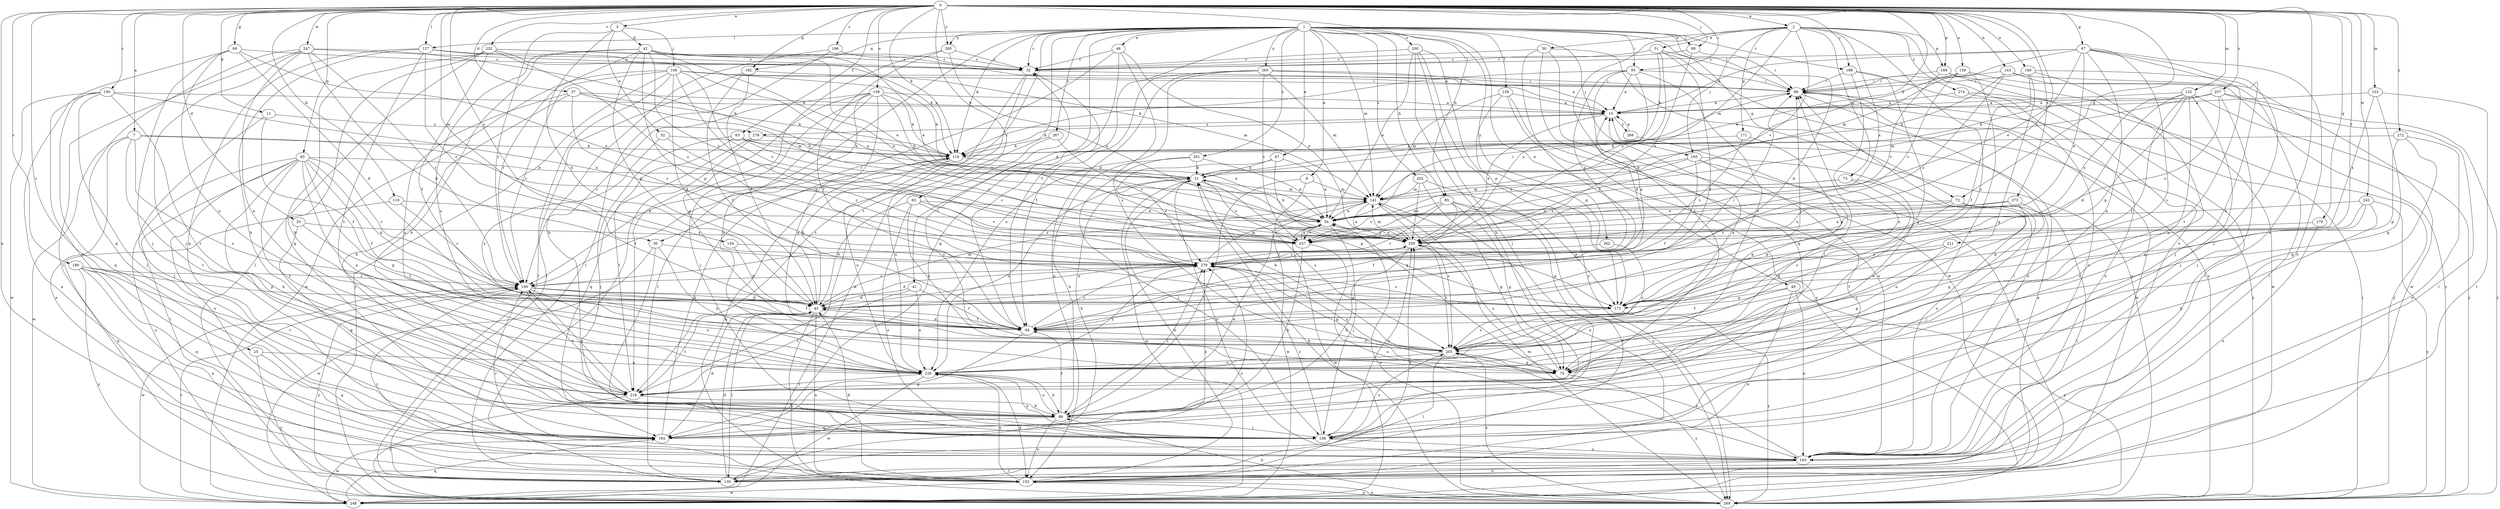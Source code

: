 strict digraph  {
0;
1;
2;
3;
7;
8;
10;
11;
21;
25;
30;
32;
33;
37;
41;
42;
43;
46;
47;
49;
50;
51;
52;
54;
63;
64;
65;
67;
69;
72;
73;
75;
83;
85;
86;
95;
96;
99;
105;
106;
108;
110;
119;
127;
129;
130;
132;
133;
134;
141;
143;
152;
158;
159;
160;
163;
169;
171;
173;
179;
182;
184;
185;
186;
188;
195;
196;
200;
201;
202;
205;
211;
216;
226;
232;
237;
242;
247;
248;
257;
258;
260;
262;
265;
267;
268;
269;
272;
273;
274;
278;
279;
0 -> 2  [label=a];
0 -> 3  [label=a];
0 -> 7  [label=a];
0 -> 11  [label=b];
0 -> 21  [label=b];
0 -> 25  [label=c];
0 -> 30  [label=c];
0 -> 33  [label=d];
0 -> 37  [label=d];
0 -> 63  [label=f];
0 -> 65  [label=g];
0 -> 67  [label=g];
0 -> 69  [label=g];
0 -> 72  [label=g];
0 -> 83  [label=h];
0 -> 85  [label=h];
0 -> 95  [label=i];
0 -> 99  [label=j];
0 -> 110  [label=k];
0 -> 119  [label=k];
0 -> 127  [label=l];
0 -> 132  [label=m];
0 -> 133  [label=m];
0 -> 134  [label=m];
0 -> 143  [label=n];
0 -> 152  [label=n];
0 -> 158  [label=o];
0 -> 159  [label=o];
0 -> 160  [label=o];
0 -> 163  [label=o];
0 -> 169  [label=p];
0 -> 179  [label=q];
0 -> 182  [label=q];
0 -> 185  [label=r];
0 -> 186  [label=r];
0 -> 188  [label=r];
0 -> 196  [label=s];
0 -> 211  [label=t];
0 -> 232  [label=v];
0 -> 237  [label=v];
0 -> 242  [label=w];
0 -> 247  [label=w];
0 -> 257  [label=x];
0 -> 260  [label=y];
0 -> 272  [label=z];
0 -> 273  [label=z];
1 -> 8  [label=a];
1 -> 30  [label=c];
1 -> 32  [label=c];
1 -> 41  [label=d];
1 -> 46  [label=e];
1 -> 47  [label=e];
1 -> 49  [label=e];
1 -> 64  [label=f];
1 -> 72  [label=g];
1 -> 85  [label=h];
1 -> 95  [label=i];
1 -> 96  [label=i];
1 -> 99  [label=j];
1 -> 105  [label=j];
1 -> 119  [label=k];
1 -> 127  [label=l];
1 -> 129  [label=l];
1 -> 141  [label=m];
1 -> 182  [label=q];
1 -> 188  [label=r];
1 -> 195  [label=r];
1 -> 200  [label=s];
1 -> 201  [label=s];
1 -> 202  [label=s];
1 -> 216  [label=t];
1 -> 260  [label=y];
1 -> 262  [label=y];
1 -> 265  [label=y];
1 -> 267  [label=y];
2 -> 50  [label=e];
2 -> 51  [label=e];
2 -> 73  [label=g];
2 -> 105  [label=j];
2 -> 141  [label=m];
2 -> 163  [label=o];
2 -> 169  [label=p];
2 -> 171  [label=p];
2 -> 205  [label=s];
2 -> 216  [label=t];
2 -> 237  [label=v];
2 -> 258  [label=x];
2 -> 274  [label=z];
3 -> 42  [label=d];
3 -> 43  [label=d];
3 -> 52  [label=e];
3 -> 106  [label=j];
3 -> 195  [label=r];
7 -> 119  [label=k];
7 -> 163  [label=o];
7 -> 205  [label=s];
7 -> 216  [label=t];
7 -> 248  [label=w];
7 -> 258  [label=x];
8 -> 86  [label=h];
8 -> 141  [label=m];
8 -> 205  [label=s];
10 -> 119  [label=k];
10 -> 258  [label=x];
10 -> 268  [label=y];
10 -> 278  [label=z];
11 -> 64  [label=f];
11 -> 108  [label=j];
11 -> 278  [label=z];
21 -> 141  [label=m];
21 -> 163  [label=o];
21 -> 173  [label=p];
21 -> 226  [label=u];
21 -> 237  [label=v];
21 -> 248  [label=w];
25 -> 184  [label=q];
25 -> 226  [label=u];
25 -> 269  [label=y];
30 -> 108  [label=j];
30 -> 226  [label=u];
30 -> 248  [label=w];
30 -> 279  [label=z];
32 -> 96  [label=i];
32 -> 216  [label=t];
32 -> 248  [label=w];
33 -> 64  [label=f];
33 -> 184  [label=q];
33 -> 258  [label=x];
37 -> 10  [label=a];
37 -> 86  [label=h];
37 -> 119  [label=k];
37 -> 141  [label=m];
37 -> 226  [label=u];
37 -> 279  [label=z];
41 -> 43  [label=d];
41 -> 64  [label=f];
41 -> 216  [label=t];
41 -> 226  [label=u];
42 -> 10  [label=a];
42 -> 32  [label=c];
42 -> 43  [label=d];
42 -> 54  [label=e];
42 -> 86  [label=h];
42 -> 173  [label=p];
42 -> 195  [label=r];
42 -> 226  [label=u];
42 -> 237  [label=v];
42 -> 258  [label=x];
43 -> 64  [label=f];
43 -> 96  [label=i];
43 -> 119  [label=k];
43 -> 130  [label=l];
43 -> 141  [label=m];
43 -> 152  [label=n];
43 -> 216  [label=t];
43 -> 258  [label=x];
43 -> 269  [label=y];
46 -> 32  [label=c];
46 -> 184  [label=q];
46 -> 195  [label=r];
46 -> 205  [label=s];
46 -> 258  [label=x];
47 -> 21  [label=b];
47 -> 54  [label=e];
47 -> 75  [label=g];
47 -> 279  [label=z];
49 -> 64  [label=f];
49 -> 152  [label=n];
49 -> 163  [label=o];
49 -> 173  [label=p];
49 -> 269  [label=y];
50 -> 32  [label=c];
50 -> 64  [label=f];
50 -> 184  [label=q];
50 -> 248  [label=w];
50 -> 269  [label=y];
51 -> 32  [label=c];
51 -> 43  [label=d];
51 -> 64  [label=f];
51 -> 119  [label=k];
51 -> 258  [label=x];
51 -> 269  [label=y];
52 -> 119  [label=k];
52 -> 205  [label=s];
52 -> 279  [label=z];
54 -> 21  [label=b];
54 -> 96  [label=i];
54 -> 108  [label=j];
54 -> 237  [label=v];
54 -> 248  [label=w];
54 -> 258  [label=x];
63 -> 54  [label=e];
63 -> 108  [label=j];
63 -> 119  [label=k];
63 -> 216  [label=t];
63 -> 237  [label=v];
64 -> 32  [label=c];
64 -> 43  [label=d];
64 -> 96  [label=i];
64 -> 184  [label=q];
64 -> 205  [label=s];
64 -> 279  [label=z];
65 -> 21  [label=b];
65 -> 43  [label=d];
65 -> 64  [label=f];
65 -> 75  [label=g];
65 -> 86  [label=h];
65 -> 130  [label=l];
65 -> 163  [label=o];
65 -> 195  [label=r];
65 -> 216  [label=t];
65 -> 226  [label=u];
65 -> 269  [label=y];
67 -> 10  [label=a];
67 -> 32  [label=c];
67 -> 54  [label=e];
67 -> 108  [label=j];
67 -> 141  [label=m];
67 -> 163  [label=o];
67 -> 205  [label=s];
67 -> 216  [label=t];
67 -> 226  [label=u];
67 -> 258  [label=x];
69 -> 32  [label=c];
69 -> 43  [label=d];
69 -> 108  [label=j];
69 -> 163  [label=o];
69 -> 226  [label=u];
69 -> 258  [label=x];
72 -> 54  [label=e];
72 -> 108  [label=j];
72 -> 130  [label=l];
72 -> 173  [label=p];
72 -> 258  [label=x];
73 -> 141  [label=m];
73 -> 205  [label=s];
73 -> 226  [label=u];
73 -> 237  [label=v];
75 -> 258  [label=x];
75 -> 269  [label=y];
75 -> 279  [label=z];
83 -> 43  [label=d];
83 -> 54  [label=e];
83 -> 163  [label=o];
83 -> 205  [label=s];
83 -> 237  [label=v];
83 -> 279  [label=z];
85 -> 54  [label=e];
85 -> 64  [label=f];
85 -> 75  [label=g];
85 -> 130  [label=l];
85 -> 173  [label=p];
85 -> 195  [label=r];
85 -> 237  [label=v];
86 -> 54  [label=e];
86 -> 64  [label=f];
86 -> 96  [label=i];
86 -> 108  [label=j];
86 -> 152  [label=n];
86 -> 184  [label=q];
86 -> 226  [label=u];
86 -> 279  [label=z];
95 -> 10  [label=a];
95 -> 43  [label=d];
95 -> 96  [label=i];
95 -> 119  [label=k];
95 -> 205  [label=s];
95 -> 258  [label=x];
95 -> 279  [label=z];
96 -> 10  [label=a];
96 -> 163  [label=o];
96 -> 248  [label=w];
96 -> 269  [label=y];
99 -> 32  [label=c];
99 -> 96  [label=i];
99 -> 258  [label=x];
105 -> 21  [label=b];
105 -> 54  [label=e];
105 -> 64  [label=f];
105 -> 108  [label=j];
105 -> 152  [label=n];
105 -> 163  [label=o];
106 -> 21  [label=b];
106 -> 43  [label=d];
106 -> 96  [label=i];
106 -> 130  [label=l];
106 -> 141  [label=m];
106 -> 195  [label=r];
106 -> 237  [label=v];
106 -> 248  [label=w];
106 -> 269  [label=y];
106 -> 279  [label=z];
108 -> 163  [label=o];
108 -> 205  [label=s];
108 -> 226  [label=u];
108 -> 258  [label=x];
108 -> 279  [label=z];
110 -> 54  [label=e];
110 -> 152  [label=n];
110 -> 195  [label=r];
119 -> 21  [label=b];
119 -> 226  [label=u];
127 -> 32  [label=c];
127 -> 86  [label=h];
127 -> 119  [label=k];
127 -> 184  [label=q];
127 -> 216  [label=t];
127 -> 279  [label=z];
129 -> 10  [label=a];
129 -> 141  [label=m];
129 -> 163  [label=o];
129 -> 173  [label=p];
129 -> 269  [label=y];
130 -> 43  [label=d];
130 -> 279  [label=z];
132 -> 10  [label=a];
132 -> 43  [label=d];
132 -> 64  [label=f];
132 -> 108  [label=j];
132 -> 173  [label=p];
132 -> 226  [label=u];
132 -> 258  [label=x];
132 -> 269  [label=y];
133 -> 10  [label=a];
133 -> 75  [label=g];
133 -> 130  [label=l];
133 -> 258  [label=x];
134 -> 43  [label=d];
134 -> 279  [label=z];
141 -> 54  [label=e];
141 -> 75  [label=g];
141 -> 205  [label=s];
141 -> 248  [label=w];
141 -> 258  [label=x];
143 -> 21  [label=b];
143 -> 96  [label=i];
143 -> 130  [label=l];
143 -> 248  [label=w];
143 -> 279  [label=z];
152 -> 10  [label=a];
152 -> 21  [label=b];
152 -> 43  [label=d];
152 -> 119  [label=k];
152 -> 195  [label=r];
152 -> 226  [label=u];
152 -> 248  [label=w];
152 -> 258  [label=x];
152 -> 269  [label=y];
158 -> 10  [label=a];
158 -> 75  [label=g];
158 -> 108  [label=j];
158 -> 119  [label=k];
158 -> 130  [label=l];
158 -> 195  [label=r];
158 -> 216  [label=t];
158 -> 226  [label=u];
158 -> 237  [label=v];
159 -> 21  [label=b];
159 -> 96  [label=i];
159 -> 216  [label=t];
159 -> 237  [label=v];
159 -> 269  [label=y];
160 -> 64  [label=f];
160 -> 75  [label=g];
160 -> 96  [label=i];
160 -> 108  [label=j];
160 -> 184  [label=q];
163 -> 96  [label=i];
163 -> 130  [label=l];
163 -> 152  [label=n];
163 -> 195  [label=r];
163 -> 205  [label=s];
169 -> 96  [label=i];
169 -> 130  [label=l];
169 -> 237  [label=v];
169 -> 248  [label=w];
171 -> 119  [label=k];
171 -> 173  [label=p];
171 -> 279  [label=z];
173 -> 205  [label=s];
173 -> 269  [label=y];
173 -> 279  [label=z];
179 -> 163  [label=o];
179 -> 237  [label=v];
182 -> 43  [label=d];
182 -> 64  [label=f];
182 -> 96  [label=i];
182 -> 130  [label=l];
184 -> 21  [label=b];
184 -> 43  [label=d];
184 -> 119  [label=k];
184 -> 248  [label=w];
184 -> 279  [label=z];
185 -> 10  [label=a];
185 -> 108  [label=j];
185 -> 152  [label=n];
185 -> 184  [label=q];
185 -> 216  [label=t];
185 -> 248  [label=w];
185 -> 258  [label=x];
186 -> 152  [label=n];
186 -> 173  [label=p];
186 -> 184  [label=q];
186 -> 195  [label=r];
186 -> 216  [label=t];
186 -> 269  [label=y];
188 -> 75  [label=g];
188 -> 96  [label=i];
188 -> 163  [label=o];
188 -> 226  [label=u];
195 -> 43  [label=d];
195 -> 64  [label=f];
195 -> 173  [label=p];
195 -> 216  [label=t];
195 -> 226  [label=u];
195 -> 248  [label=w];
195 -> 269  [label=y];
196 -> 32  [label=c];
196 -> 86  [label=h];
196 -> 130  [label=l];
200 -> 32  [label=c];
200 -> 54  [label=e];
200 -> 86  [label=h];
200 -> 108  [label=j];
200 -> 173  [label=p];
200 -> 269  [label=y];
201 -> 21  [label=b];
201 -> 54  [label=e];
201 -> 86  [label=h];
201 -> 108  [label=j];
202 -> 141  [label=m];
202 -> 152  [label=n];
202 -> 258  [label=x];
202 -> 269  [label=y];
205 -> 10  [label=a];
205 -> 21  [label=b];
205 -> 32  [label=c];
205 -> 75  [label=g];
205 -> 130  [label=l];
205 -> 226  [label=u];
211 -> 64  [label=f];
211 -> 75  [label=g];
211 -> 173  [label=p];
211 -> 279  [label=z];
216 -> 86  [label=h];
216 -> 195  [label=r];
216 -> 269  [label=y];
226 -> 86  [label=h];
226 -> 152  [label=n];
226 -> 216  [label=t];
226 -> 248  [label=w];
226 -> 279  [label=z];
232 -> 32  [label=c];
232 -> 54  [label=e];
232 -> 64  [label=f];
232 -> 86  [label=h];
232 -> 130  [label=l];
232 -> 184  [label=q];
232 -> 258  [label=x];
232 -> 279  [label=z];
237 -> 54  [label=e];
237 -> 86  [label=h];
237 -> 163  [label=o];
242 -> 54  [label=e];
242 -> 86  [label=h];
242 -> 173  [label=p];
242 -> 205  [label=s];
242 -> 269  [label=y];
247 -> 21  [label=b];
247 -> 32  [label=c];
247 -> 43  [label=d];
247 -> 108  [label=j];
247 -> 130  [label=l];
247 -> 184  [label=q];
247 -> 195  [label=r];
247 -> 226  [label=u];
248 -> 184  [label=q];
248 -> 195  [label=r];
257 -> 10  [label=a];
257 -> 108  [label=j];
257 -> 119  [label=k];
257 -> 130  [label=l];
257 -> 141  [label=m];
257 -> 269  [label=y];
257 -> 279  [label=z];
258 -> 54  [label=e];
258 -> 86  [label=h];
258 -> 141  [label=m];
258 -> 173  [label=p];
258 -> 205  [label=s];
258 -> 279  [label=z];
260 -> 32  [label=c];
260 -> 64  [label=f];
260 -> 75  [label=g];
260 -> 258  [label=x];
262 -> 205  [label=s];
262 -> 279  [label=z];
265 -> 10  [label=a];
265 -> 64  [label=f];
265 -> 96  [label=i];
265 -> 141  [label=m];
265 -> 152  [label=n];
265 -> 226  [label=u];
265 -> 237  [label=v];
267 -> 119  [label=k];
267 -> 226  [label=u];
267 -> 237  [label=v];
268 -> 10  [label=a];
268 -> 75  [label=g];
269 -> 21  [label=b];
269 -> 54  [label=e];
269 -> 86  [label=h];
269 -> 96  [label=i];
269 -> 141  [label=m];
269 -> 152  [label=n];
269 -> 205  [label=s];
272 -> 75  [label=g];
272 -> 119  [label=k];
272 -> 163  [label=o];
272 -> 173  [label=p];
273 -> 54  [label=e];
273 -> 75  [label=g];
273 -> 226  [label=u];
273 -> 258  [label=x];
274 -> 10  [label=a];
274 -> 163  [label=o];
274 -> 269  [label=y];
278 -> 119  [label=k];
278 -> 130  [label=l];
278 -> 184  [label=q];
279 -> 10  [label=a];
279 -> 43  [label=d];
279 -> 75  [label=g];
279 -> 141  [label=m];
279 -> 195  [label=r];
}
